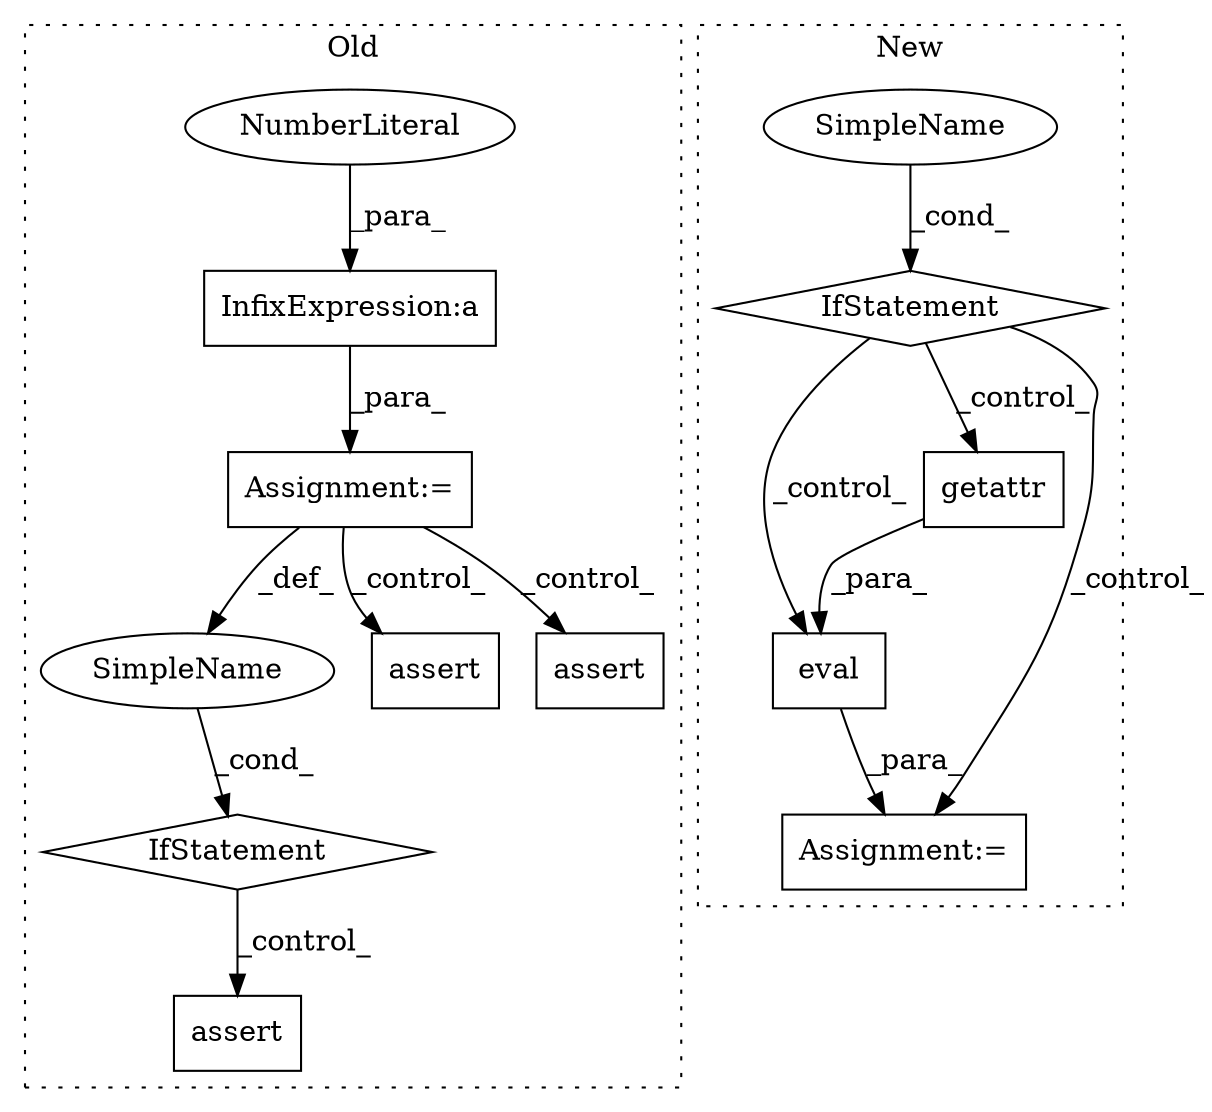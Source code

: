 digraph G {
subgraph cluster0 {
1 [label="IfStatement" a="25" s="2560,2597" l="4,2" shape="diamond"];
4 [label="Assignment:=" a="7" s="2353,2436" l="53,2" shape="box"];
7 [label="SimpleName" a="42" s="" l="" shape="ellipse"];
8 [label="assert" a="6" s="2609" l="7" shape="box"];
10 [label="InfixExpression:a" a="27" s="2431" l="3" shape="box"];
11 [label="assert" a="6" s="2446" l="7" shape="box"];
12 [label="NumberLiteral" a="34" s="2434" l="1" shape="ellipse"];
13 [label="assert" a="32" s="2503,2551" l="16,1" shape="box"];
label = "Old";
style="dotted";
}
subgraph cluster1 {
2 [label="eval" a="32" s="3225,3279" l="5,1" shape="box"];
3 [label="Assignment:=" a="7" s="3222" l="1" shape="box"];
5 [label="IfStatement" a="25" s="3034,3047" l="4,2" shape="diamond"];
6 [label="SimpleName" a="42" s="" l="" shape="ellipse"];
9 [label="getattr" a="32" s="3230,3278" l="8,1" shape="box"];
label = "New";
style="dotted";
}
1 -> 8 [label="_control_"];
2 -> 3 [label="_para_"];
4 -> 7 [label="_def_"];
4 -> 11 [label="_control_"];
4 -> 13 [label="_control_"];
5 -> 3 [label="_control_"];
5 -> 2 [label="_control_"];
5 -> 9 [label="_control_"];
6 -> 5 [label="_cond_"];
7 -> 1 [label="_cond_"];
9 -> 2 [label="_para_"];
10 -> 4 [label="_para_"];
12 -> 10 [label="_para_"];
}